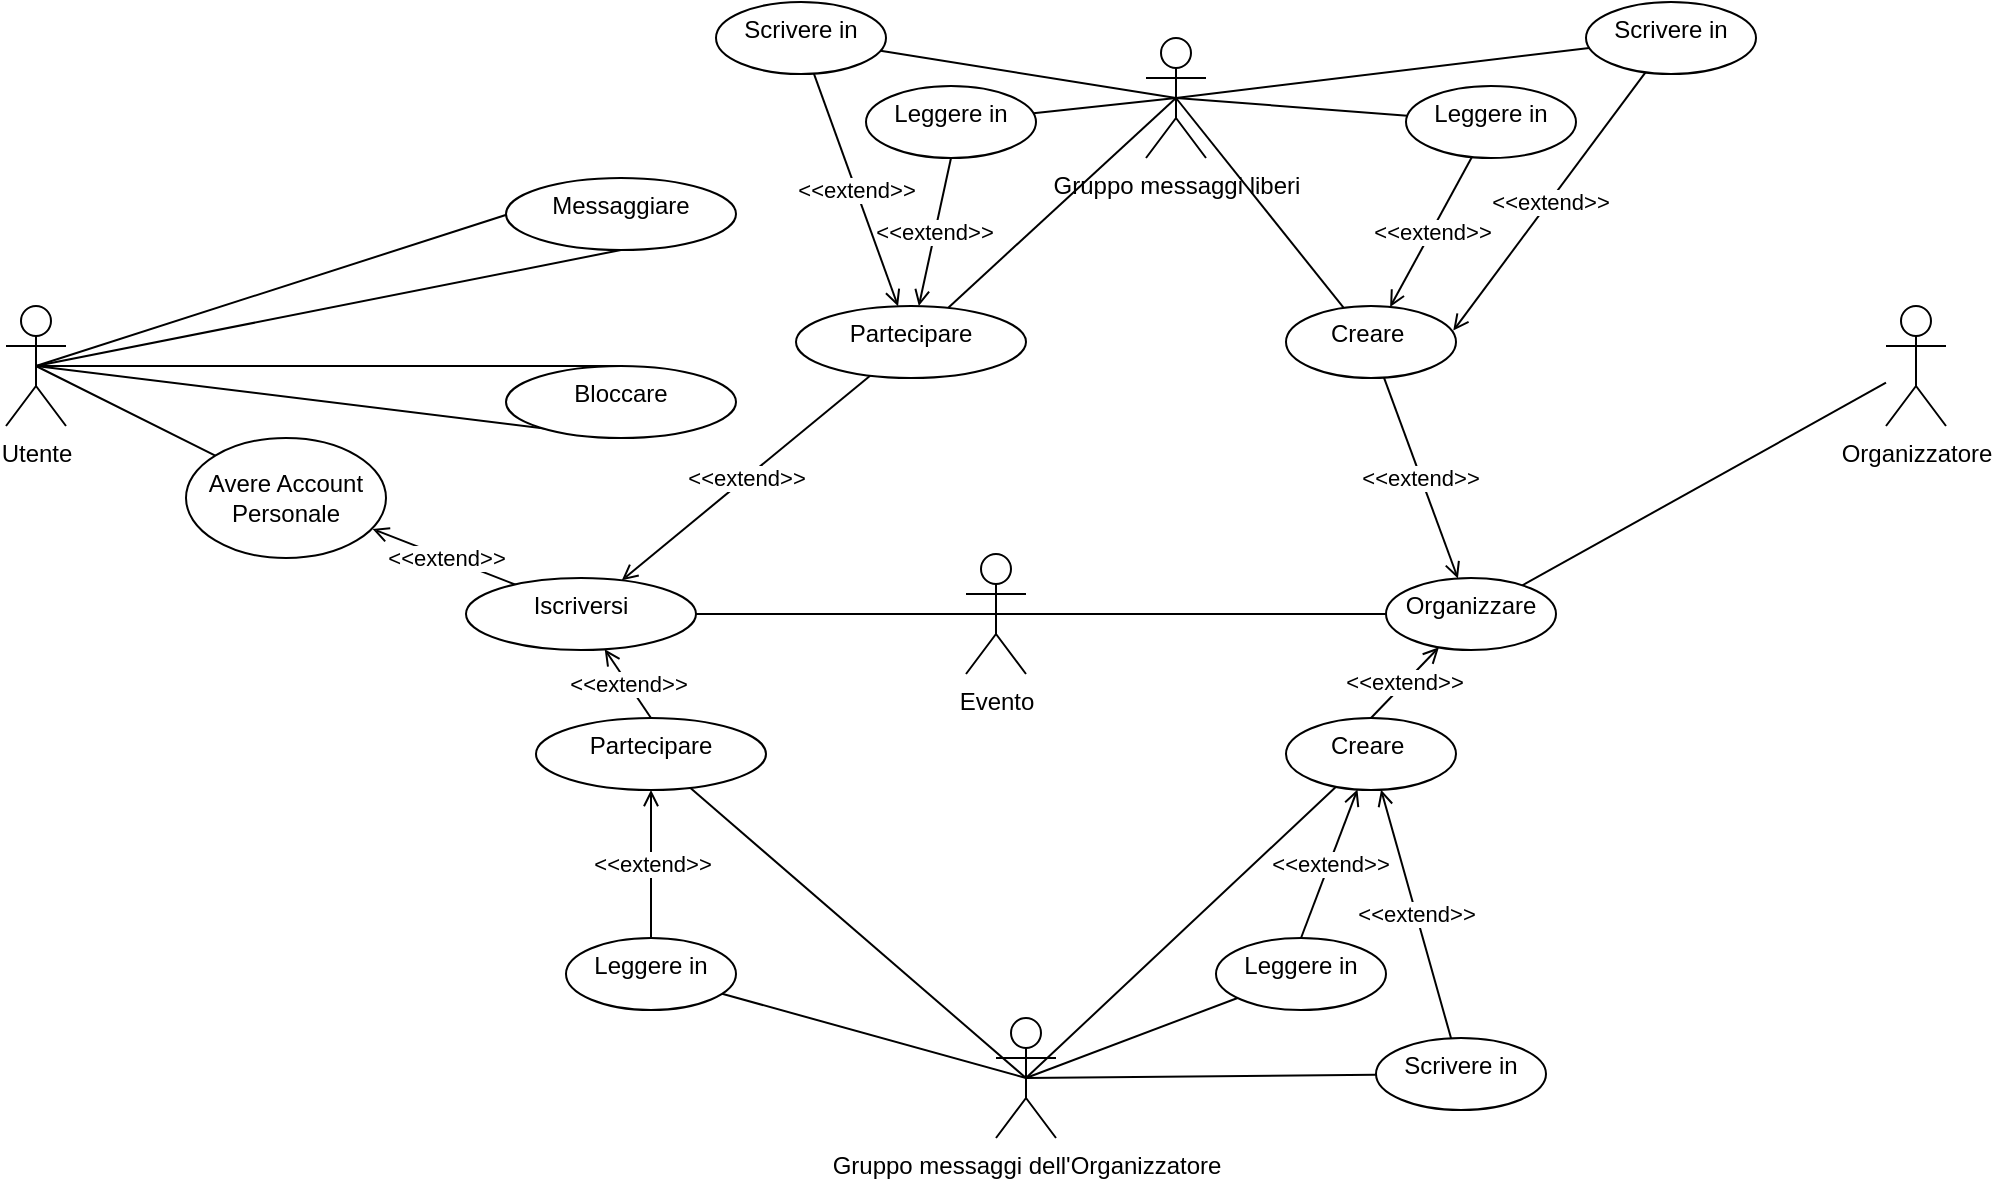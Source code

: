 <mxfile version="20.5.1" type="device"><diagram id="yDRAFYHsrAQ3c5NrGq9d" name="Page-1"><mxGraphModel dx="1678" dy="905" grid="1" gridSize="10" guides="1" tooltips="1" connect="1" arrows="1" fold="1" page="1" pageScale="1" pageWidth="1169" pageHeight="827" math="0" shadow="0"><root><mxCell id="0"/><mxCell id="1" parent="0"/><mxCell id="ylSnBW4whaONLyIp5_Lq-3" value="" style="rounded=0;orthogonalLoop=1;jettySize=auto;html=1;endArrow=none;endFill=0;entryX=0.5;entryY=0;entryDx=0;entryDy=0;exitX=0.5;exitY=0.5;exitDx=0;exitDy=0;exitPerimeter=0;" edge="1" parent="1" source="ylSnBW4whaONLyIp5_Lq-1" target="ylSnBW4whaONLyIp5_Lq-2"><mxGeometry relative="1" as="geometry"/></mxCell><mxCell id="ylSnBW4whaONLyIp5_Lq-6" style="edgeStyle=none;rounded=0;orthogonalLoop=1;jettySize=auto;html=1;entryX=0.5;entryY=0;entryDx=0;entryDy=0;endArrow=none;endFill=0;exitX=0.5;exitY=0.5;exitDx=0;exitDy=0;exitPerimeter=0;" edge="1" parent="1" source="ylSnBW4whaONLyIp5_Lq-1" target="ylSnBW4whaONLyIp5_Lq-5"><mxGeometry relative="1" as="geometry"/></mxCell><mxCell id="ylSnBW4whaONLyIp5_Lq-14" value="&amp;lt;&amp;lt;extend&amp;gt;&amp;gt;" style="edgeStyle=none;rounded=0;orthogonalLoop=1;jettySize=auto;html=1;entryX=0.933;entryY=0.758;entryDx=0;entryDy=0;entryPerimeter=0;endArrow=open;endFill=0;exitX=0.233;exitY=0.115;exitDx=0;exitDy=0;exitPerimeter=0;startArrow=none;" edge="1" parent="1" source="ylSnBW4whaONLyIp5_Lq-13" target="ylSnBW4whaONLyIp5_Lq-60"><mxGeometry relative="1" as="geometry"/></mxCell><mxCell id="ylSnBW4whaONLyIp5_Lq-1" value="Utente" style="shape=umlActor;verticalLabelPosition=bottom;verticalAlign=top;html=1;outlineConnect=0;" vertex="1" parent="1"><mxGeometry x="90" y="214" width="30" height="60" as="geometry"/></mxCell><mxCell id="ylSnBW4whaONLyIp5_Lq-4" style="rounded=0;orthogonalLoop=1;jettySize=auto;html=1;entryX=0.5;entryY=0.5;entryDx=0;entryDy=0;entryPerimeter=0;endArrow=none;endFill=0;exitX=0.5;exitY=1;exitDx=0;exitDy=0;" edge="1" parent="1" source="ylSnBW4whaONLyIp5_Lq-2" target="ylSnBW4whaONLyIp5_Lq-1"><mxGeometry relative="1" as="geometry"/></mxCell><mxCell id="ylSnBW4whaONLyIp5_Lq-2" value="Messaggiare" style="ellipse;whiteSpace=wrap;html=1;verticalAlign=top;" vertex="1" parent="1"><mxGeometry x="340" y="150" width="115" height="36" as="geometry"/></mxCell><mxCell id="ylSnBW4whaONLyIp5_Lq-7" style="edgeStyle=none;rounded=0;orthogonalLoop=1;jettySize=auto;html=1;exitX=0.5;exitY=1;exitDx=0;exitDy=0;endArrow=none;endFill=0;entryX=0.5;entryY=0.5;entryDx=0;entryDy=0;entryPerimeter=0;" edge="1" parent="1" source="ylSnBW4whaONLyIp5_Lq-5" target="ylSnBW4whaONLyIp5_Lq-1"><mxGeometry relative="1" as="geometry"><mxPoint x="110" y="250" as="targetPoint"/></mxGeometry></mxCell><mxCell id="ylSnBW4whaONLyIp5_Lq-5" value="Bloccare" style="ellipse;whiteSpace=wrap;html=1;verticalAlign=top;" vertex="1" parent="1"><mxGeometry x="340" y="244" width="115" height="36" as="geometry"/></mxCell><mxCell id="ylSnBW4whaONLyIp5_Lq-10" value="" style="edgeStyle=none;rounded=0;orthogonalLoop=1;jettySize=auto;html=1;endArrow=none;endFill=0;" edge="1" parent="1" source="ylSnBW4whaONLyIp5_Lq-8" target="ylSnBW4whaONLyIp5_Lq-9"><mxGeometry relative="1" as="geometry"/></mxCell><mxCell id="ylSnBW4whaONLyIp5_Lq-8" value="Organizzatore" style="shape=umlActor;verticalLabelPosition=bottom;verticalAlign=top;html=1;outlineConnect=0;" vertex="1" parent="1"><mxGeometry x="1030" y="214" width="30" height="60" as="geometry"/></mxCell><mxCell id="ylSnBW4whaONLyIp5_Lq-12" style="edgeStyle=none;rounded=0;orthogonalLoop=1;jettySize=auto;html=1;entryX=0.5;entryY=0.5;entryDx=0;entryDy=0;entryPerimeter=0;endArrow=none;endFill=0;" edge="1" parent="1" source="ylSnBW4whaONLyIp5_Lq-9" target="ylSnBW4whaONLyIp5_Lq-11"><mxGeometry relative="1" as="geometry"/></mxCell><mxCell id="ylSnBW4whaONLyIp5_Lq-17" value="&amp;lt;&amp;lt;extend&amp;gt;&amp;gt;" style="edgeStyle=none;rounded=0;orthogonalLoop=1;jettySize=auto;html=1;endArrow=open;endFill=0;" edge="1" parent="1" source="ylSnBW4whaONLyIp5_Lq-16" target="ylSnBW4whaONLyIp5_Lq-9"><mxGeometry relative="1" as="geometry"/></mxCell><mxCell id="ylSnBW4whaONLyIp5_Lq-43" value="&amp;lt;&amp;lt;extend&amp;gt;&amp;gt;" style="edgeStyle=none;rounded=0;orthogonalLoop=1;jettySize=auto;html=1;endArrow=open;endFill=0;exitX=0.5;exitY=0;exitDx=0;exitDy=0;" edge="1" parent="1" source="ylSnBW4whaONLyIp5_Lq-41" target="ylSnBW4whaONLyIp5_Lq-9"><mxGeometry relative="1" as="geometry"/></mxCell><mxCell id="ylSnBW4whaONLyIp5_Lq-9" value="Organizzare" style="ellipse;whiteSpace=wrap;html=1;verticalAlign=top;" vertex="1" parent="1"><mxGeometry x="780" y="350" width="85" height="36" as="geometry"/></mxCell><mxCell id="ylSnBW4whaONLyIp5_Lq-11" value="Evento" style="shape=umlActor;verticalLabelPosition=bottom;verticalAlign=top;html=1;outlineConnect=0;" vertex="1" parent="1"><mxGeometry x="570" y="338" width="30" height="60" as="geometry"/></mxCell><mxCell id="ylSnBW4whaONLyIp5_Lq-15" style="edgeStyle=none;rounded=0;orthogonalLoop=1;jettySize=auto;html=1;entryX=0.5;entryY=0.5;entryDx=0;entryDy=0;entryPerimeter=0;endArrow=none;endFill=0;" edge="1" parent="1" source="ylSnBW4whaONLyIp5_Lq-13" target="ylSnBW4whaONLyIp5_Lq-11"><mxGeometry relative="1" as="geometry"/></mxCell><mxCell id="ylSnBW4whaONLyIp5_Lq-21" value="&amp;lt;&amp;lt;extend&amp;gt;&amp;gt;" style="edgeStyle=none;rounded=0;orthogonalLoop=1;jettySize=auto;html=1;endArrow=open;endFill=0;" edge="1" parent="1" source="ylSnBW4whaONLyIp5_Lq-20" target="ylSnBW4whaONLyIp5_Lq-13"><mxGeometry relative="1" as="geometry"/></mxCell><mxCell id="ylSnBW4whaONLyIp5_Lq-44" value="&amp;lt;&amp;lt;extend&amp;gt;&amp;gt;" style="edgeStyle=none;rounded=0;orthogonalLoop=1;jettySize=auto;html=1;endArrow=open;endFill=0;exitX=0.5;exitY=0;exitDx=0;exitDy=0;" edge="1" parent="1" source="ylSnBW4whaONLyIp5_Lq-42" target="ylSnBW4whaONLyIp5_Lq-13"><mxGeometry relative="1" as="geometry"/></mxCell><mxCell id="ylSnBW4whaONLyIp5_Lq-13" value="Iscriversi" style="ellipse;whiteSpace=wrap;html=1;verticalAlign=top;" vertex="1" parent="1"><mxGeometry x="320" y="350" width="115" height="36" as="geometry"/></mxCell><mxCell id="ylSnBW4whaONLyIp5_Lq-19" style="edgeStyle=none;rounded=0;orthogonalLoop=1;jettySize=auto;html=1;entryX=0.5;entryY=0.5;entryDx=0;entryDy=0;entryPerimeter=0;endArrow=none;endFill=0;" edge="1" parent="1" source="ylSnBW4whaONLyIp5_Lq-16" target="ylSnBW4whaONLyIp5_Lq-18"><mxGeometry relative="1" as="geometry"/></mxCell><mxCell id="ylSnBW4whaONLyIp5_Lq-28" value="&amp;lt;&amp;lt;extend&amp;gt;&amp;gt;" style="edgeStyle=none;rounded=0;orthogonalLoop=1;jettySize=auto;html=1;endArrow=open;endFill=0;" edge="1" parent="1" source="ylSnBW4whaONLyIp5_Lq-27" target="ylSnBW4whaONLyIp5_Lq-16"><mxGeometry relative="1" as="geometry"/></mxCell><mxCell id="ylSnBW4whaONLyIp5_Lq-16" value="Creare&amp;nbsp;" style="ellipse;whiteSpace=wrap;html=1;verticalAlign=top;" vertex="1" parent="1"><mxGeometry x="730" y="214" width="85" height="36" as="geometry"/></mxCell><mxCell id="ylSnBW4whaONLyIp5_Lq-18" value="Gruppo messaggi liberi" style="shape=umlActor;verticalLabelPosition=bottom;verticalAlign=top;html=1;outlineConnect=0;" vertex="1" parent="1"><mxGeometry x="660" y="80" width="30" height="60" as="geometry"/></mxCell><mxCell id="ylSnBW4whaONLyIp5_Lq-22" style="edgeStyle=none;rounded=0;orthogonalLoop=1;jettySize=auto;html=1;entryX=0.5;entryY=0.5;entryDx=0;entryDy=0;entryPerimeter=0;endArrow=none;endFill=0;" edge="1" parent="1" source="ylSnBW4whaONLyIp5_Lq-20" target="ylSnBW4whaONLyIp5_Lq-18"><mxGeometry relative="1" as="geometry"/></mxCell><mxCell id="ylSnBW4whaONLyIp5_Lq-37" value="&amp;lt;&amp;lt;extend&amp;gt;&amp;gt;" style="edgeStyle=none;rounded=0;orthogonalLoop=1;jettySize=auto;html=1;endArrow=open;endFill=0;exitX=0.5;exitY=1;exitDx=0;exitDy=0;" edge="1" parent="1" source="ylSnBW4whaONLyIp5_Lq-34" target="ylSnBW4whaONLyIp5_Lq-20"><mxGeometry relative="1" as="geometry"/></mxCell><mxCell id="ylSnBW4whaONLyIp5_Lq-38" value="&amp;lt;&amp;lt;extend&amp;gt;&amp;gt;" style="edgeStyle=none;rounded=0;orthogonalLoop=1;jettySize=auto;html=1;endArrow=open;endFill=0;" edge="1" parent="1" source="ylSnBW4whaONLyIp5_Lq-35" target="ylSnBW4whaONLyIp5_Lq-20"><mxGeometry relative="1" as="geometry"/></mxCell><mxCell id="ylSnBW4whaONLyIp5_Lq-20" value="Partecipare" style="ellipse;whiteSpace=wrap;html=1;verticalAlign=top;" vertex="1" parent="1"><mxGeometry x="485" y="214" width="115" height="36" as="geometry"/></mxCell><mxCell id="ylSnBW4whaONLyIp5_Lq-30" style="edgeStyle=none;rounded=0;orthogonalLoop=1;jettySize=auto;html=1;entryX=0.5;entryY=0.5;entryDx=0;entryDy=0;entryPerimeter=0;endArrow=none;endFill=0;" edge="1" parent="1" source="ylSnBW4whaONLyIp5_Lq-27" target="ylSnBW4whaONLyIp5_Lq-18"><mxGeometry relative="1" as="geometry"/></mxCell><mxCell id="ylSnBW4whaONLyIp5_Lq-27" value="Leggere in" style="ellipse;whiteSpace=wrap;html=1;verticalAlign=top;" vertex="1" parent="1"><mxGeometry x="790" y="104" width="85" height="36" as="geometry"/></mxCell><mxCell id="ylSnBW4whaONLyIp5_Lq-31" style="edgeStyle=none;rounded=0;orthogonalLoop=1;jettySize=auto;html=1;endArrow=none;endFill=0;entryX=0.5;entryY=0.5;entryDx=0;entryDy=0;entryPerimeter=0;" edge="1" parent="1" source="ylSnBW4whaONLyIp5_Lq-29" target="ylSnBW4whaONLyIp5_Lq-18"><mxGeometry relative="1" as="geometry"><mxPoint x="700.0" y="120" as="targetPoint"/></mxGeometry></mxCell><mxCell id="ylSnBW4whaONLyIp5_Lq-32" value="&amp;lt;&amp;lt;extend&amp;gt;&amp;gt;" style="edgeStyle=none;rounded=0;orthogonalLoop=1;jettySize=auto;html=1;endArrow=open;endFill=0;entryX=0.984;entryY=0.342;entryDx=0;entryDy=0;entryPerimeter=0;" edge="1" parent="1" source="ylSnBW4whaONLyIp5_Lq-29" target="ylSnBW4whaONLyIp5_Lq-16"><mxGeometry relative="1" as="geometry"/></mxCell><mxCell id="ylSnBW4whaONLyIp5_Lq-29" value="Scrivere in" style="ellipse;whiteSpace=wrap;html=1;verticalAlign=top;" vertex="1" parent="1"><mxGeometry x="880" y="62" width="85" height="36" as="geometry"/></mxCell><mxCell id="ylSnBW4whaONLyIp5_Lq-40" style="edgeStyle=none;rounded=0;orthogonalLoop=1;jettySize=auto;html=1;endArrow=none;endFill=0;entryX=0.5;entryY=0.5;entryDx=0;entryDy=0;entryPerimeter=0;" edge="1" parent="1" source="ylSnBW4whaONLyIp5_Lq-34" target="ylSnBW4whaONLyIp5_Lq-18"><mxGeometry relative="1" as="geometry"><mxPoint x="630" y="120" as="targetPoint"/></mxGeometry></mxCell><mxCell id="ylSnBW4whaONLyIp5_Lq-34" value="Leggere in" style="ellipse;whiteSpace=wrap;html=1;verticalAlign=top;" vertex="1" parent="1"><mxGeometry x="520" y="104" width="85" height="36" as="geometry"/></mxCell><mxCell id="ylSnBW4whaONLyIp5_Lq-39" style="edgeStyle=none;rounded=0;orthogonalLoop=1;jettySize=auto;html=1;entryX=0.5;entryY=0.5;entryDx=0;entryDy=0;entryPerimeter=0;endArrow=none;endFill=0;" edge="1" parent="1" source="ylSnBW4whaONLyIp5_Lq-35" target="ylSnBW4whaONLyIp5_Lq-18"><mxGeometry relative="1" as="geometry"/></mxCell><mxCell id="ylSnBW4whaONLyIp5_Lq-35" value="Scrivere in" style="ellipse;whiteSpace=wrap;html=1;verticalAlign=top;" vertex="1" parent="1"><mxGeometry x="445" y="62" width="85" height="36" as="geometry"/></mxCell><mxCell id="ylSnBW4whaONLyIp5_Lq-46" style="edgeStyle=none;rounded=0;orthogonalLoop=1;jettySize=auto;html=1;entryX=0.5;entryY=0.5;entryDx=0;entryDy=0;entryPerimeter=0;endArrow=none;endFill=0;" edge="1" parent="1" source="ylSnBW4whaONLyIp5_Lq-41" target="ylSnBW4whaONLyIp5_Lq-45"><mxGeometry relative="1" as="geometry"/></mxCell><mxCell id="ylSnBW4whaONLyIp5_Lq-51" value="&amp;lt;&amp;lt;extend&amp;gt;&amp;gt;" style="edgeStyle=none;rounded=0;orthogonalLoop=1;jettySize=auto;html=1;endArrow=open;endFill=0;" edge="1" parent="1" source="ylSnBW4whaONLyIp5_Lq-50" target="ylSnBW4whaONLyIp5_Lq-41"><mxGeometry relative="1" as="geometry"/></mxCell><mxCell id="ylSnBW4whaONLyIp5_Lq-52" value="&amp;lt;&amp;lt;extend&amp;gt;&amp;gt;" style="edgeStyle=none;rounded=0;orthogonalLoop=1;jettySize=auto;html=1;endArrow=open;endFill=0;exitX=0.5;exitY=0;exitDx=0;exitDy=0;" edge="1" parent="1" source="ylSnBW4whaONLyIp5_Lq-49" target="ylSnBW4whaONLyIp5_Lq-41"><mxGeometry relative="1" as="geometry"/></mxCell><mxCell id="ylSnBW4whaONLyIp5_Lq-41" value="Creare&amp;nbsp;" style="ellipse;whiteSpace=wrap;html=1;verticalAlign=top;" vertex="1" parent="1"><mxGeometry x="730" y="420" width="85" height="36" as="geometry"/></mxCell><mxCell id="ylSnBW4whaONLyIp5_Lq-47" style="edgeStyle=none;rounded=0;orthogonalLoop=1;jettySize=auto;html=1;entryX=0.5;entryY=0.5;entryDx=0;entryDy=0;entryPerimeter=0;endArrow=none;endFill=0;" edge="1" parent="1" source="ylSnBW4whaONLyIp5_Lq-42" target="ylSnBW4whaONLyIp5_Lq-45"><mxGeometry relative="1" as="geometry"/></mxCell><mxCell id="ylSnBW4whaONLyIp5_Lq-59" value="&amp;lt;&amp;lt;extend&amp;gt;&amp;gt;" style="edgeStyle=none;rounded=0;orthogonalLoop=1;jettySize=auto;html=1;endArrow=open;endFill=0;exitX=0.5;exitY=0;exitDx=0;exitDy=0;" edge="1" parent="1" source="ylSnBW4whaONLyIp5_Lq-48" target="ylSnBW4whaONLyIp5_Lq-42"><mxGeometry relative="1" as="geometry"/></mxCell><mxCell id="ylSnBW4whaONLyIp5_Lq-42" value="Partecipare" style="ellipse;whiteSpace=wrap;html=1;verticalAlign=top;" vertex="1" parent="1"><mxGeometry x="355" y="420" width="115" height="36" as="geometry"/></mxCell><mxCell id="ylSnBW4whaONLyIp5_Lq-45" value="Gruppo messaggi dell'Organizzatore" style="shape=umlActor;verticalLabelPosition=bottom;verticalAlign=top;html=1;outlineConnect=0;" vertex="1" parent="1"><mxGeometry x="585" y="570" width="30" height="60" as="geometry"/></mxCell><mxCell id="ylSnBW4whaONLyIp5_Lq-56" style="edgeStyle=none;rounded=0;orthogonalLoop=1;jettySize=auto;html=1;entryX=0.5;entryY=0.5;entryDx=0;entryDy=0;entryPerimeter=0;endArrow=none;endFill=0;" edge="1" parent="1" source="ylSnBW4whaONLyIp5_Lq-48" target="ylSnBW4whaONLyIp5_Lq-45"><mxGeometry relative="1" as="geometry"/></mxCell><mxCell id="ylSnBW4whaONLyIp5_Lq-48" value="Leggere in" style="ellipse;whiteSpace=wrap;html=1;verticalAlign=top;" vertex="1" parent="1"><mxGeometry x="370" y="530" width="85" height="36" as="geometry"/></mxCell><mxCell id="ylSnBW4whaONLyIp5_Lq-53" style="edgeStyle=none;rounded=0;orthogonalLoop=1;jettySize=auto;html=1;entryX=0.5;entryY=0.5;entryDx=0;entryDy=0;entryPerimeter=0;endArrow=none;endFill=0;" edge="1" parent="1" source="ylSnBW4whaONLyIp5_Lq-49" target="ylSnBW4whaONLyIp5_Lq-45"><mxGeometry relative="1" as="geometry"/></mxCell><mxCell id="ylSnBW4whaONLyIp5_Lq-49" value="Leggere in" style="ellipse;whiteSpace=wrap;html=1;verticalAlign=top;" vertex="1" parent="1"><mxGeometry x="695" y="530" width="85" height="36" as="geometry"/></mxCell><mxCell id="ylSnBW4whaONLyIp5_Lq-54" style="edgeStyle=none;rounded=0;orthogonalLoop=1;jettySize=auto;html=1;endArrow=none;endFill=0;entryX=0.5;entryY=0.5;entryDx=0;entryDy=0;entryPerimeter=0;" edge="1" parent="1" source="ylSnBW4whaONLyIp5_Lq-50" target="ylSnBW4whaONLyIp5_Lq-45"><mxGeometry relative="1" as="geometry"><mxPoint x="620" y="620.0" as="targetPoint"/></mxGeometry></mxCell><mxCell id="ylSnBW4whaONLyIp5_Lq-50" value="Scrivere in" style="ellipse;whiteSpace=wrap;html=1;verticalAlign=top;" vertex="1" parent="1"><mxGeometry x="775" y="580" width="85" height="36" as="geometry"/></mxCell><mxCell id="ylSnBW4whaONLyIp5_Lq-60" value="Avere Account Personale" style="ellipse;whiteSpace=wrap;html=1;" vertex="1" parent="1"><mxGeometry x="180" y="280" width="100" height="60" as="geometry"/></mxCell><mxCell id="ylSnBW4whaONLyIp5_Lq-61" value="" style="edgeStyle=none;rounded=0;orthogonalLoop=1;jettySize=auto;html=1;entryX=0;entryY=0;entryDx=0;entryDy=0;endArrow=none;endFill=0;exitX=0.5;exitY=0.5;exitDx=0;exitDy=0;exitPerimeter=0;" edge="1" parent="1" source="ylSnBW4whaONLyIp5_Lq-1" target="ylSnBW4whaONLyIp5_Lq-60"><mxGeometry relative="1" as="geometry"><mxPoint x="105" y="244" as="sourcePoint"/><mxPoint x="346.795" y="354.14" as="targetPoint"/></mxGeometry></mxCell></root></mxGraphModel></diagram></mxfile>